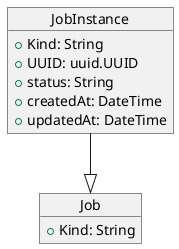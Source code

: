 @startuml

object Job{
  +Kind: String
}

object JobInstance {
  +Kind: String
  +UUID: uuid.UUID
  +status: String
  +createdAt: DateTime
  +updatedAt: DateTime
}

JobInstance --|> Job

@enduml